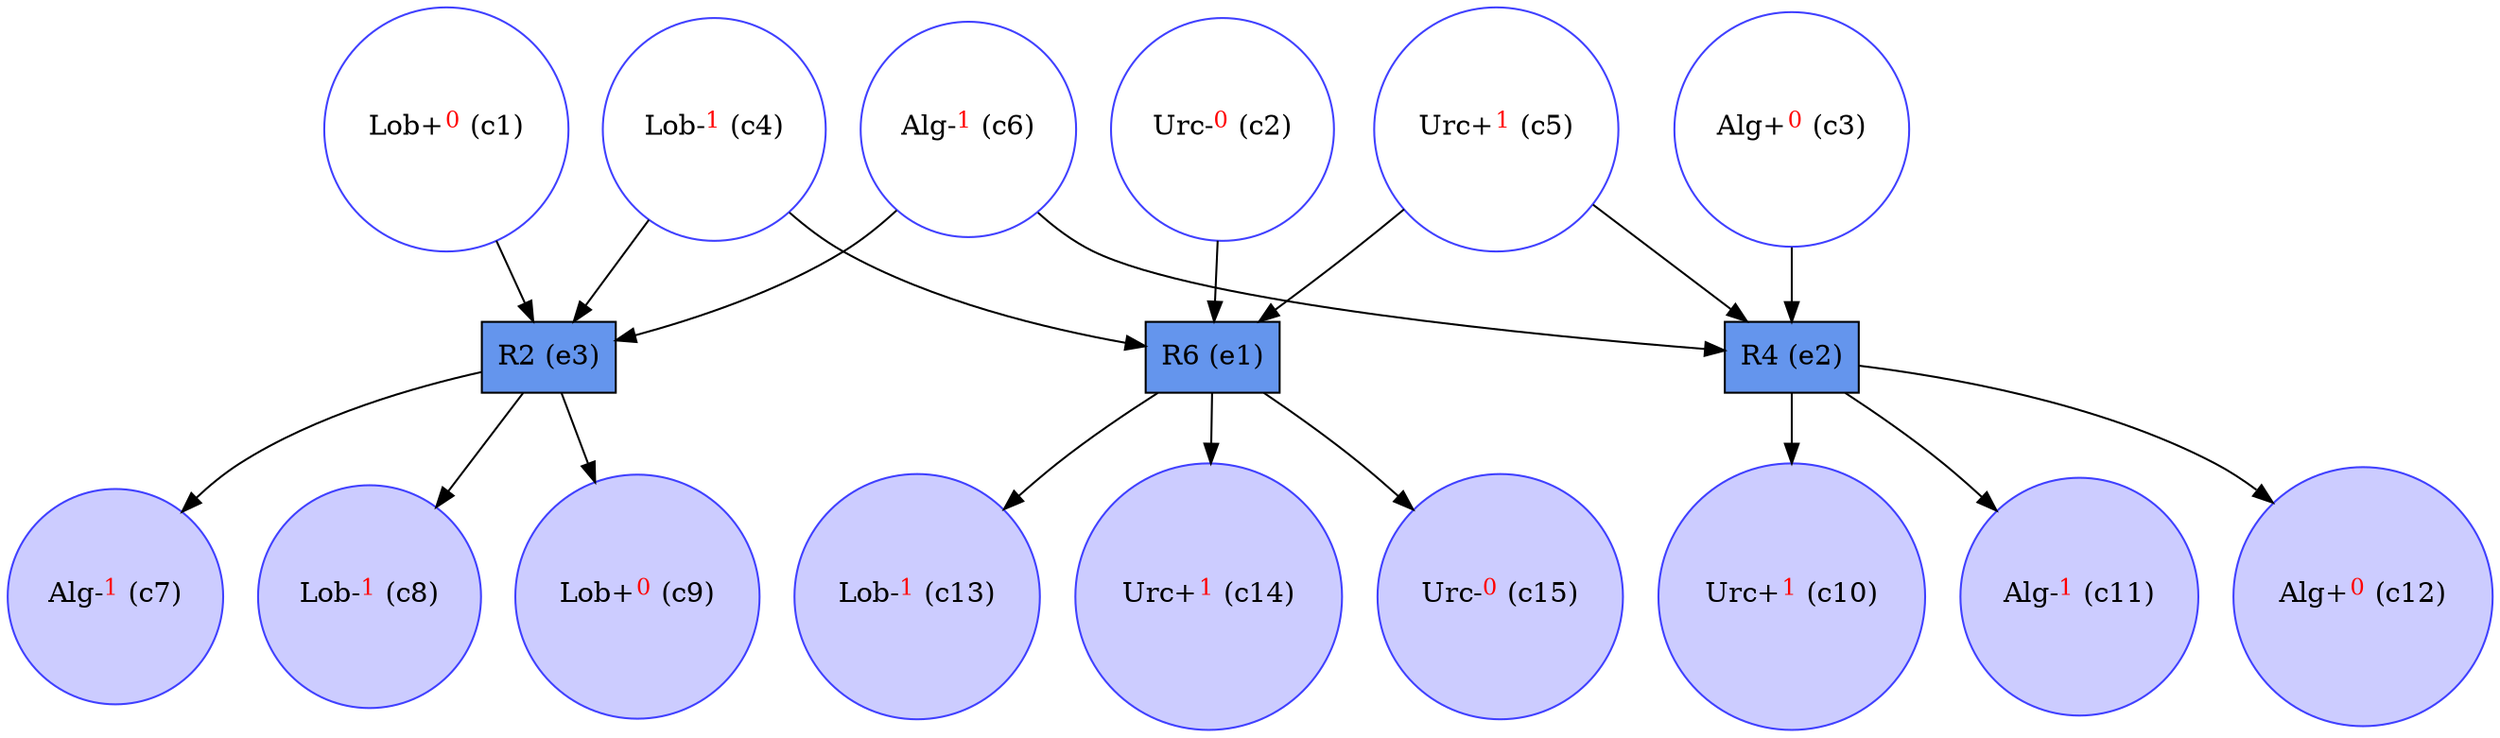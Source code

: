 digraph test {
  c1 -> e3;
  c2 -> e1;
  c3 -> e2;
  c4 -> e1;
  c4 -> e3;
  c5 -> e1;
  c5 -> e2;
  c6 -> e2;
  c6 -> e3;
  e3 -> c7;
  e3 -> c8;
  e3 -> c9;
  e2 -> c10;
  e2 -> c11;
  e2 -> c12;
  e1 -> c13;
  e1 -> c14;
  e1 -> c15;
  c1 [color="#4040ff" fillcolor="transparent" label= <Lob+<FONT COLOR="red"><SUP>0</SUP></FONT>&nbsp;(c1)> shape=circle style=filled];
  c2 [color="#4040ff" fillcolor="transparent" label= <Urc-<FONT COLOR="red"><SUP>0</SUP></FONT>&nbsp;(c2)> shape=circle style=filled];
  c3 [color="#4040ff" fillcolor="transparent" label= <Alg+<FONT COLOR="red"><SUP>0</SUP></FONT>&nbsp;(c3)> shape=circle style=filled];
  c4 [color="#4040ff" fillcolor="transparent" label= <Lob-<FONT COLOR="red"><SUP>1</SUP></FONT>&nbsp;(c4)> shape=circle style=filled];
  c5 [color="#4040ff" fillcolor="transparent" label= <Urc+<FONT COLOR="red"><SUP>1</SUP></FONT>&nbsp;(c5)> shape=circle style=filled];
  c6 [color="#4040ff" fillcolor="transparent" label= <Alg-<FONT COLOR="red"><SUP>1</SUP></FONT>&nbsp;(c6)> shape=circle style=filled];
  c7 [color="#4040ff" fillcolor="#ccccff" label= <Alg-<FONT COLOR="red"><SUP>1</SUP></FONT>&nbsp;(c7)> shape=circle style=filled];
  c8 [color="#4040ff" fillcolor="#ccccff" label= <Lob-<FONT COLOR="red"><SUP>1</SUP></FONT>&nbsp;(c8)> shape=circle style=filled];
  c9 [color="#4040ff" fillcolor="#ccccff" label= <Lob+<FONT COLOR="red"><SUP>0</SUP></FONT>&nbsp;(c9)> shape=circle style=filled];
  c10 [color="#4040ff" fillcolor="#ccccff" label= <Urc+<FONT COLOR="red"><SUP>1</SUP></FONT>&nbsp;(c10)> shape=circle style=filled];
  c11 [color="#4040ff" fillcolor="#ccccff" label= <Alg-<FONT COLOR="red"><SUP>1</SUP></FONT>&nbsp;(c11)> shape=circle style=filled];
  c12 [color="#4040ff" fillcolor="#ccccff" label= <Alg+<FONT COLOR="red"><SUP>0</SUP></FONT>&nbsp;(c12)> shape=circle style=filled];
  c13 [color="#4040ff" fillcolor="#ccccff" label= <Lob-<FONT COLOR="red"><SUP>1</SUP></FONT>&nbsp;(c13)> shape=circle style=filled];
  c14 [color="#4040ff" fillcolor="#ccccff" label= <Urc+<FONT COLOR="red"><SUP>1</SUP></FONT>&nbsp;(c14)> shape=circle style=filled];
  c15 [color="#4040ff" fillcolor="#ccccff" label= <Urc-<FONT COLOR="red"><SUP>0</SUP></FONT>&nbsp;(c15)> shape=circle style=filled];
  e1 [color=black fillcolor=cornflowerblue label="R6 (e1)" shape=box style=filled];
  e2 [color=black fillcolor=cornflowerblue label="R4 (e2)" shape=box style=filled];
  e3 [color=black fillcolor=cornflowerblue label="R2 (e3)" shape=box style=filled];
}
